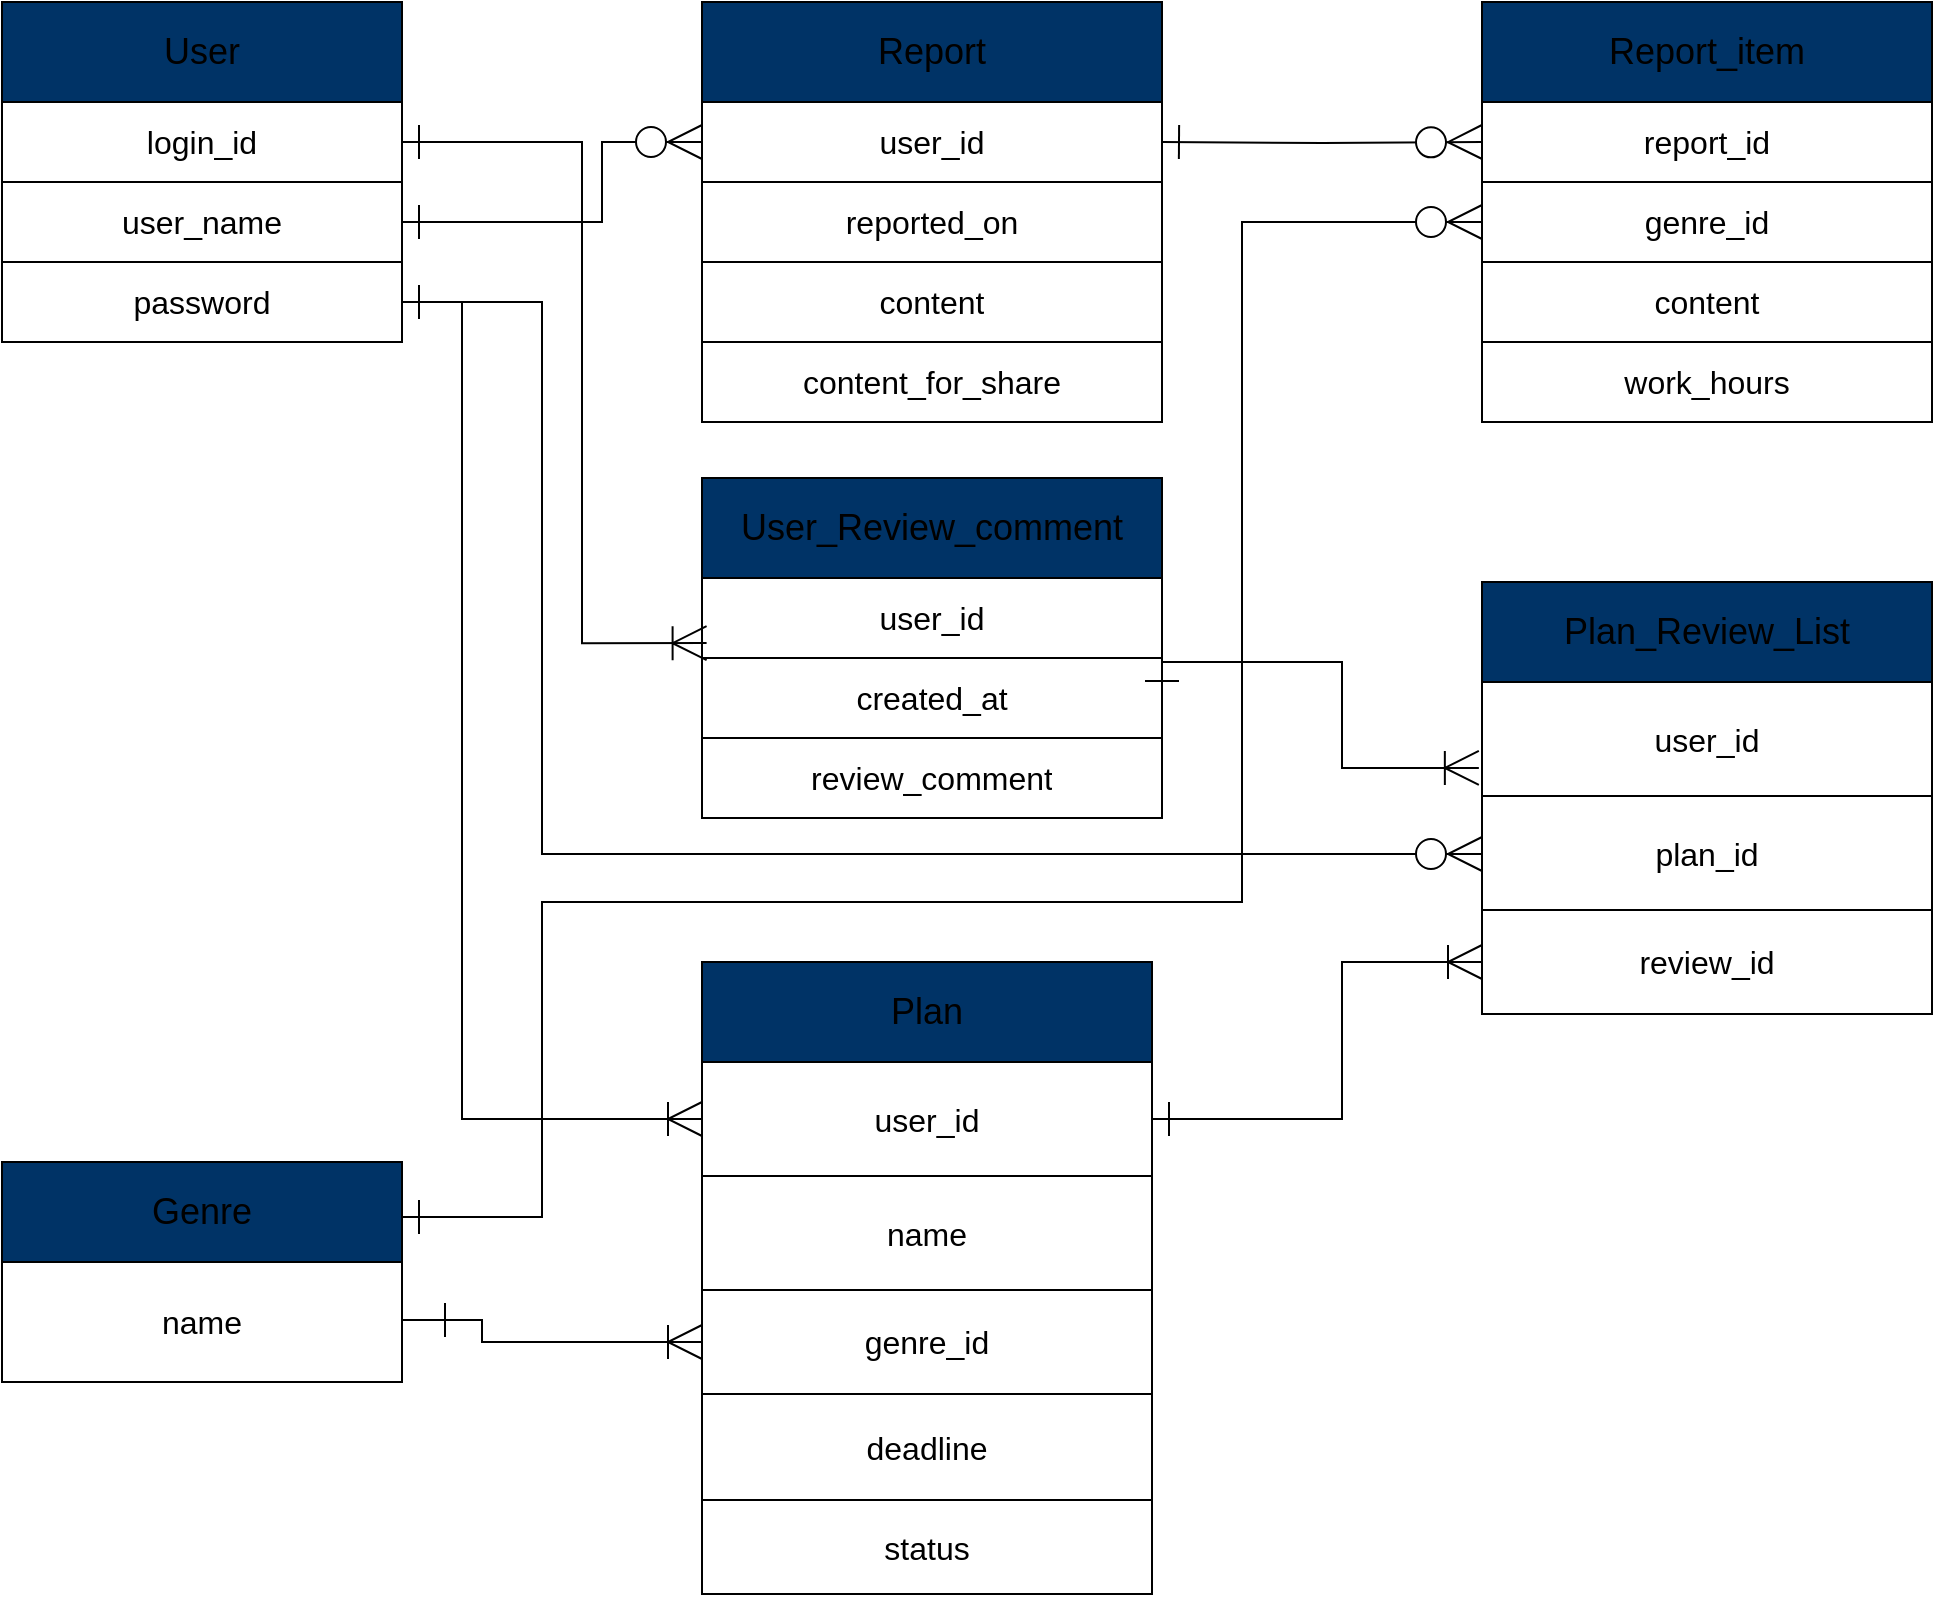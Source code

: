 <mxfile>
    <diagram id="1uGI5f0WbANmnv0fgUhK" name="ページ1">
        <mxGraphModel dx="575" dy="434" grid="1" gridSize="10" guides="1" tooltips="1" connect="1" arrows="1" fold="1" page="1" pageScale="1" pageWidth="827" pageHeight="1169" math="0" shadow="0">
            <root>
                <mxCell id="0"/>
                <mxCell id="1" parent="0"/>
                <mxCell id="25" value="&lt;font style=&quot;font-size: 18px&quot;&gt;User&lt;/font&gt;" style="shape=table;html=1;whiteSpace=wrap;startSize=50;container=1;collapsible=0;childLayout=tableLayout;fillColor=#003366;fontSize=17;" parent="1" vertex="1">
                    <mxGeometry x="40" y="210" width="200" height="170" as="geometry"/>
                </mxCell>
                <mxCell id="40" value="" style="shape=partialRectangle;html=1;whiteSpace=wrap;collapsible=0;dropTarget=0;pointerEvents=0;fillColor=none;top=0;left=0;bottom=0;right=0;points=[[0,0.5],[1,0.5]];portConstraint=eastwest;fontSize=14;" parent="25" vertex="1">
                    <mxGeometry y="50" width="200" height="40" as="geometry"/>
                </mxCell>
                <mxCell id="41" value="&lt;font style=&quot;font-size: 16px;&quot;&gt;login_id&lt;/font&gt;" style="shape=partialRectangle;html=1;whiteSpace=wrap;connectable=0;overflow=hidden;fillColor=none;top=0;left=0;bottom=0;right=0;fontSize=16;" parent="40" vertex="1">
                    <mxGeometry width="200" height="40" as="geometry"/>
                </mxCell>
                <mxCell id="26" value="" style="shape=partialRectangle;html=1;whiteSpace=wrap;collapsible=0;dropTarget=0;pointerEvents=0;fillColor=none;top=0;left=0;bottom=0;right=0;points=[[0,0.5],[1,0.5]];portConstraint=eastwest;" parent="25" vertex="1">
                    <mxGeometry y="90" width="200" height="40" as="geometry"/>
                </mxCell>
                <mxCell id="27" value="&lt;font style=&quot;font-size: 16px;&quot;&gt;user_name&lt;/font&gt;" style="shape=partialRectangle;html=1;whiteSpace=wrap;connectable=0;overflow=hidden;fillColor=none;top=0;left=0;bottom=0;right=0;fontSize=16;" parent="26" vertex="1">
                    <mxGeometry width="200" height="40" as="geometry"/>
                </mxCell>
                <mxCell id="28" value="" style="shape=partialRectangle;html=1;whiteSpace=wrap;collapsible=0;dropTarget=0;pointerEvents=0;fillColor=none;top=0;left=0;bottom=0;right=0;points=[[0,0.5],[1,0.5]];portConstraint=eastwest;" parent="25" vertex="1">
                    <mxGeometry y="130" width="200" height="40" as="geometry"/>
                </mxCell>
                <mxCell id="29" value="&lt;font style=&quot;font-size: 16px;&quot;&gt;password&lt;/font&gt;" style="shape=partialRectangle;html=1;whiteSpace=wrap;connectable=0;overflow=hidden;fillColor=none;top=0;left=0;bottom=0;right=0;fontSize=16;" parent="28" vertex="1">
                    <mxGeometry width="200" height="40" as="geometry"/>
                </mxCell>
                <mxCell id="48" value="&lt;font style=&quot;font-size: 18px&quot;&gt;Report_item&lt;/font&gt;" style="shape=table;html=1;whiteSpace=wrap;startSize=50;container=1;collapsible=0;childLayout=tableLayout;fillColor=#003366;rounded=0;" parent="1" vertex="1">
                    <mxGeometry x="780" y="210" width="225" height="210" as="geometry"/>
                </mxCell>
                <mxCell id="49" value="" style="shape=partialRectangle;html=1;whiteSpace=wrap;collapsible=0;dropTarget=0;pointerEvents=0;fillColor=none;top=0;left=0;bottom=0;right=0;points=[[0,0.5],[1,0.5]];portConstraint=eastwest;" parent="48" vertex="1">
                    <mxGeometry y="50" width="225" height="40" as="geometry"/>
                </mxCell>
                <mxCell id="50" value="report_id" style="shape=partialRectangle;html=1;whiteSpace=wrap;connectable=0;overflow=hidden;fillColor=none;top=0;left=0;bottom=0;right=0;fontSize=16;" parent="49" vertex="1">
                    <mxGeometry width="225" height="40" as="geometry"/>
                </mxCell>
                <mxCell id="51" value="" style="shape=partialRectangle;html=1;whiteSpace=wrap;collapsible=0;dropTarget=0;pointerEvents=0;fillColor=none;top=0;left=0;bottom=0;right=0;points=[[0,0.5],[1,0.5]];portConstraint=eastwest;" parent="48" vertex="1">
                    <mxGeometry y="90" width="225" height="40" as="geometry"/>
                </mxCell>
                <mxCell id="52" value="&lt;span style=&quot;font-size: 16px&quot;&gt;genre_id&lt;/span&gt;" style="shape=partialRectangle;html=1;whiteSpace=wrap;connectable=0;overflow=hidden;fillColor=none;top=0;left=0;bottom=0;right=0;fontSize=16;" parent="51" vertex="1">
                    <mxGeometry width="225" height="40" as="geometry"/>
                </mxCell>
                <mxCell id="53" value="" style="shape=partialRectangle;html=1;whiteSpace=wrap;collapsible=0;dropTarget=0;pointerEvents=0;fillColor=none;top=0;left=0;bottom=0;right=0;points=[[0,0.5],[1,0.5]];portConstraint=eastwest;" parent="48" vertex="1">
                    <mxGeometry y="130" width="225" height="40" as="geometry"/>
                </mxCell>
                <mxCell id="54" value="&lt;font style=&quot;font-size: 16px&quot;&gt;content&lt;/font&gt;" style="shape=partialRectangle;html=1;whiteSpace=wrap;connectable=0;overflow=hidden;fillColor=none;top=0;left=0;bottom=0;right=0;fontSize=16;" parent="53" vertex="1">
                    <mxGeometry width="225" height="40" as="geometry"/>
                </mxCell>
                <mxCell id="62" value="" style="shape=partialRectangle;html=1;whiteSpace=wrap;collapsible=0;dropTarget=0;pointerEvents=0;fillColor=none;top=0;left=0;bottom=0;right=0;points=[[0,0.5],[1,0.5]];portConstraint=eastwest;" parent="48" vertex="1">
                    <mxGeometry y="170" width="225" height="40" as="geometry"/>
                </mxCell>
                <mxCell id="63" value="&lt;font style=&quot;font-size: 16px;&quot;&gt;work_hours&lt;/font&gt;" style="shape=partialRectangle;html=1;whiteSpace=wrap;connectable=0;overflow=hidden;fillColor=none;top=0;left=0;bottom=0;right=0;fontSize=16;" parent="62" vertex="1">
                    <mxGeometry width="225" height="40" as="geometry"/>
                </mxCell>
                <mxCell id="55" value="&lt;span style=&quot;font-size: 18px&quot;&gt;Report&lt;/span&gt;" style="shape=table;html=1;whiteSpace=wrap;startSize=50;container=1;collapsible=0;childLayout=tableLayout;fillColor=#003366;" parent="1" vertex="1">
                    <mxGeometry x="390" y="210" width="230" height="210" as="geometry"/>
                </mxCell>
                <mxCell id="56" value="" style="shape=partialRectangle;html=1;whiteSpace=wrap;collapsible=0;dropTarget=0;pointerEvents=0;fillColor=none;top=0;left=0;bottom=0;right=0;points=[[0,0.5],[1,0.5]];portConstraint=eastwest;" parent="55" vertex="1">
                    <mxGeometry y="50" width="230" height="40" as="geometry"/>
                </mxCell>
                <mxCell id="57" value="&lt;font style=&quot;font-size: 16px;&quot;&gt;user_id&lt;/font&gt;" style="shape=partialRectangle;html=1;whiteSpace=wrap;connectable=0;overflow=hidden;fillColor=none;top=0;left=0;bottom=0;right=0;fontSize=16;" parent="56" vertex="1">
                    <mxGeometry width="230" height="40" as="geometry">
                        <mxRectangle width="230" height="40" as="alternateBounds"/>
                    </mxGeometry>
                </mxCell>
                <mxCell id="58" value="" style="shape=partialRectangle;html=1;whiteSpace=wrap;collapsible=0;dropTarget=0;pointerEvents=0;fillColor=none;top=0;left=0;bottom=0;right=0;points=[[0,0.5],[1,0.5]];portConstraint=eastwest;" parent="55" vertex="1">
                    <mxGeometry y="90" width="230" height="40" as="geometry"/>
                </mxCell>
                <mxCell id="59" value="&lt;font style=&quot;font-size: 16px&quot;&gt;reported_on&lt;/font&gt;" style="shape=partialRectangle;html=1;whiteSpace=wrap;connectable=0;overflow=hidden;fillColor=none;top=0;left=0;bottom=0;right=0;fontSize=16;" parent="58" vertex="1">
                    <mxGeometry width="230" height="40" as="geometry">
                        <mxRectangle width="230" height="40" as="alternateBounds"/>
                    </mxGeometry>
                </mxCell>
                <mxCell id="60" value="" style="shape=partialRectangle;html=1;whiteSpace=wrap;collapsible=0;dropTarget=0;pointerEvents=0;fillColor=none;top=0;left=0;bottom=0;right=0;points=[[0,0.5],[1,0.5]];portConstraint=eastwest;" parent="55" vertex="1">
                    <mxGeometry y="130" width="230" height="40" as="geometry"/>
                </mxCell>
                <mxCell id="61" value="&lt;font style=&quot;font-size: 16px&quot;&gt;content&lt;/font&gt;" style="shape=partialRectangle;html=1;whiteSpace=wrap;connectable=0;overflow=hidden;fillColor=none;top=0;left=0;bottom=0;right=0;fontSize=16;" parent="60" vertex="1">
                    <mxGeometry width="230" height="40" as="geometry">
                        <mxRectangle width="230" height="40" as="alternateBounds"/>
                    </mxGeometry>
                </mxCell>
                <mxCell id="131" value="" style="shape=partialRectangle;html=1;whiteSpace=wrap;collapsible=0;dropTarget=0;pointerEvents=0;fillColor=none;top=0;left=0;bottom=0;right=0;points=[[0,0.5],[1,0.5]];portConstraint=eastwest;" vertex="1" parent="55">
                    <mxGeometry y="170" width="230" height="40" as="geometry"/>
                </mxCell>
                <mxCell id="132" value="&lt;font style=&quot;font-size: 16px&quot;&gt;content_for_share&lt;/font&gt;" style="shape=partialRectangle;html=1;whiteSpace=wrap;connectable=0;overflow=hidden;fillColor=none;top=0;left=0;bottom=0;right=0;fontSize=16;" vertex="1" parent="131">
                    <mxGeometry width="230" height="40" as="geometry">
                        <mxRectangle width="230" height="40" as="alternateBounds"/>
                    </mxGeometry>
                </mxCell>
                <mxCell id="66" value="&lt;font style=&quot;font-size: 18px&quot;&gt;User_Review_comment&lt;/font&gt;" style="shape=table;html=1;whiteSpace=wrap;startSize=50;container=1;collapsible=0;childLayout=tableLayout;fillColor=#003366;" parent="1" vertex="1">
                    <mxGeometry x="390" y="448" width="230" height="170" as="geometry"/>
                </mxCell>
                <mxCell id="67" value="" style="shape=partialRectangle;html=1;whiteSpace=wrap;collapsible=0;dropTarget=0;pointerEvents=0;fillColor=none;top=0;left=0;bottom=0;right=0;points=[[0,0.5],[1,0.5]];portConstraint=eastwest;" parent="66" vertex="1">
                    <mxGeometry y="50" width="230" height="40" as="geometry"/>
                </mxCell>
                <mxCell id="68" value="&lt;font style=&quot;font-size: 16px;&quot;&gt;user_id&lt;/font&gt;" style="shape=partialRectangle;html=1;whiteSpace=wrap;connectable=0;overflow=hidden;fillColor=none;top=0;left=0;bottom=0;right=0;fontSize=16;" parent="67" vertex="1">
                    <mxGeometry width="230" height="40" as="geometry">
                        <mxRectangle width="230" height="40" as="alternateBounds"/>
                    </mxGeometry>
                </mxCell>
                <mxCell id="69" value="" style="shape=partialRectangle;html=1;whiteSpace=wrap;collapsible=0;dropTarget=0;pointerEvents=0;fillColor=none;top=0;left=0;bottom=0;right=0;points=[[0,0.5],[1,0.5]];portConstraint=eastwest;" parent="66" vertex="1">
                    <mxGeometry y="90" width="230" height="40" as="geometry"/>
                </mxCell>
                <mxCell id="70" value="&lt;font style=&quot;font-size: 16px;&quot;&gt;created_at&lt;/font&gt;" style="shape=partialRectangle;html=1;whiteSpace=wrap;connectable=0;overflow=hidden;fillColor=none;top=0;left=0;bottom=0;right=0;fontSize=16;" parent="69" vertex="1">
                    <mxGeometry width="230" height="40" as="geometry">
                        <mxRectangle width="230" height="40" as="alternateBounds"/>
                    </mxGeometry>
                </mxCell>
                <mxCell id="71" value="" style="shape=partialRectangle;html=1;whiteSpace=wrap;collapsible=0;dropTarget=0;pointerEvents=0;fillColor=none;top=0;left=0;bottom=0;right=0;points=[[0,0.5],[1,0.5]];portConstraint=eastwest;" parent="66" vertex="1">
                    <mxGeometry y="130" width="230" height="40" as="geometry"/>
                </mxCell>
                <mxCell id="72" value="&lt;font style=&quot;font-size: 16px;&quot;&gt;review_comment&lt;/font&gt;" style="shape=partialRectangle;html=1;whiteSpace=wrap;connectable=0;overflow=hidden;fillColor=none;top=0;left=0;bottom=0;right=0;fontSize=16;" parent="71" vertex="1">
                    <mxGeometry width="230" height="40" as="geometry">
                        <mxRectangle width="230" height="40" as="alternateBounds"/>
                    </mxGeometry>
                </mxCell>
                <mxCell id="73" value="&lt;font style=&quot;font-size: 18px&quot;&gt;Plan&lt;/font&gt;" style="shape=table;html=1;whiteSpace=wrap;startSize=50;container=1;collapsible=0;childLayout=tableLayout;fillColor=#003366;rounded=0;" parent="1" vertex="1">
                    <mxGeometry x="390" y="690" width="225" height="316" as="geometry"/>
                </mxCell>
                <mxCell id="88" value="" style="shape=partialRectangle;html=1;whiteSpace=wrap;collapsible=0;dropTarget=0;pointerEvents=0;fillColor=none;top=0;left=0;bottom=0;right=0;points=[[0,0.5],[1,0.5]];portConstraint=eastwest;" parent="73" vertex="1">
                    <mxGeometry y="50" width="225" height="57" as="geometry"/>
                </mxCell>
                <mxCell id="89" value="&lt;font style=&quot;font-size: 16px&quot;&gt;user_id&lt;/font&gt;" style="shape=partialRectangle;html=1;whiteSpace=wrap;connectable=0;overflow=hidden;fillColor=none;top=0;left=0;bottom=0;right=0;fontSize=16;" parent="88" vertex="1">
                    <mxGeometry width="225" height="57" as="geometry">
                        <mxRectangle width="225" height="57" as="alternateBounds"/>
                    </mxGeometry>
                </mxCell>
                <mxCell id="74" value="" style="shape=partialRectangle;html=1;whiteSpace=wrap;collapsible=0;dropTarget=0;pointerEvents=0;fillColor=none;top=0;left=0;bottom=0;right=0;points=[[0,0.5],[1,0.5]];portConstraint=eastwest;" parent="73" vertex="1">
                    <mxGeometry y="107" width="225" height="57" as="geometry"/>
                </mxCell>
                <mxCell id="75" value="&lt;font style=&quot;font-size: 16px&quot;&gt;name&lt;/font&gt;" style="shape=partialRectangle;html=1;whiteSpace=wrap;connectable=0;overflow=hidden;fillColor=none;top=0;left=0;bottom=0;right=0;fontSize=16;" parent="74" vertex="1">
                    <mxGeometry width="225" height="57" as="geometry">
                        <mxRectangle width="225" height="57" as="alternateBounds"/>
                    </mxGeometry>
                </mxCell>
                <mxCell id="76" value="" style="shape=partialRectangle;html=1;whiteSpace=wrap;collapsible=0;dropTarget=0;pointerEvents=0;fillColor=none;top=0;left=0;bottom=0;right=0;points=[[0,0.5],[1,0.5]];portConstraint=eastwest;" parent="73" vertex="1">
                    <mxGeometry y="164" width="225" height="52" as="geometry"/>
                </mxCell>
                <mxCell id="77" value="&lt;span style=&quot;font-size: 16px&quot;&gt;genre_id&lt;/span&gt;" style="shape=partialRectangle;html=1;whiteSpace=wrap;connectable=0;overflow=hidden;fillColor=none;top=0;left=0;bottom=0;right=0;fontSize=16;" parent="76" vertex="1">
                    <mxGeometry width="225" height="52" as="geometry">
                        <mxRectangle width="225" height="52" as="alternateBounds"/>
                    </mxGeometry>
                </mxCell>
                <mxCell id="82" value="" style="shape=partialRectangle;html=1;whiteSpace=wrap;collapsible=0;dropTarget=0;pointerEvents=0;fillColor=none;top=0;left=0;bottom=0;right=0;points=[[0,0.5],[1,0.5]];portConstraint=eastwest;" parent="73" vertex="1">
                    <mxGeometry y="216" width="225" height="53" as="geometry"/>
                </mxCell>
                <mxCell id="83" value="&lt;font style=&quot;font-size: 16px&quot;&gt;deadline&lt;/font&gt;" style="shape=partialRectangle;html=1;whiteSpace=wrap;connectable=0;overflow=hidden;fillColor=none;top=0;left=0;bottom=0;right=0;fontSize=16;" parent="82" vertex="1">
                    <mxGeometry width="225" height="53" as="geometry">
                        <mxRectangle width="225" height="53" as="alternateBounds"/>
                    </mxGeometry>
                </mxCell>
                <mxCell id="80" value="" style="shape=partialRectangle;html=1;whiteSpace=wrap;collapsible=0;dropTarget=0;pointerEvents=0;fillColor=none;top=0;left=0;bottom=0;right=0;points=[[0,0.5],[1,0.5]];portConstraint=eastwest;" parent="73" vertex="1">
                    <mxGeometry y="269" width="225" height="47" as="geometry"/>
                </mxCell>
                <mxCell id="81" value="&lt;font style=&quot;font-size: 16px&quot;&gt;status&lt;/font&gt;" style="shape=partialRectangle;html=1;whiteSpace=wrap;connectable=0;overflow=hidden;fillColor=none;top=0;left=0;bottom=0;right=0;fontSize=16;" parent="80" vertex="1">
                    <mxGeometry width="225" height="47" as="geometry">
                        <mxRectangle width="225" height="47" as="alternateBounds"/>
                    </mxGeometry>
                </mxCell>
                <mxCell id="90" value="&lt;font style=&quot;font-size: 18px&quot;&gt;Plan_Review_List&lt;/font&gt;" style="shape=table;html=1;whiteSpace=wrap;startSize=50;container=1;collapsible=0;childLayout=tableLayout;fillColor=#003366;rounded=0;" parent="1" vertex="1">
                    <mxGeometry x="780" y="500" width="225" height="216" as="geometry"/>
                </mxCell>
                <mxCell id="91" value="" style="shape=partialRectangle;html=1;whiteSpace=wrap;collapsible=0;dropTarget=0;pointerEvents=0;fillColor=none;top=0;left=0;bottom=0;right=0;points=[[0,0.5],[1,0.5]];portConstraint=eastwest;" parent="90" vertex="1">
                    <mxGeometry y="50" width="225" height="57" as="geometry"/>
                </mxCell>
                <mxCell id="92" value="&lt;font style=&quot;font-size: 16px&quot;&gt;user_id&lt;/font&gt;" style="shape=partialRectangle;html=1;whiteSpace=wrap;connectable=0;overflow=hidden;fillColor=none;top=0;left=0;bottom=0;right=0;fontSize=16;" parent="91" vertex="1">
                    <mxGeometry width="225" height="57" as="geometry"/>
                </mxCell>
                <mxCell id="93" value="" style="shape=partialRectangle;html=1;whiteSpace=wrap;collapsible=0;dropTarget=0;pointerEvents=0;fillColor=none;top=0;left=0;bottom=0;right=0;points=[[0,0.5],[1,0.5]];portConstraint=eastwest;" parent="90" vertex="1">
                    <mxGeometry y="107" width="225" height="57" as="geometry"/>
                </mxCell>
                <mxCell id="94" value="&lt;font style=&quot;font-size: 16px&quot;&gt;plan_id&lt;/font&gt;" style="shape=partialRectangle;html=1;whiteSpace=wrap;connectable=0;overflow=hidden;fillColor=none;top=0;left=0;bottom=0;right=0;fontSize=16;" parent="93" vertex="1">
                    <mxGeometry width="225" height="57" as="geometry"/>
                </mxCell>
                <mxCell id="95" value="" style="shape=partialRectangle;html=1;whiteSpace=wrap;collapsible=0;dropTarget=0;pointerEvents=0;fillColor=none;top=0;left=0;bottom=0;right=0;points=[[0,0.5],[1,0.5]];portConstraint=eastwest;" parent="90" vertex="1">
                    <mxGeometry y="164" width="225" height="52" as="geometry"/>
                </mxCell>
                <mxCell id="96" value="&lt;span style=&quot;font-size: 16px&quot;&gt;review_id&lt;/span&gt;" style="shape=partialRectangle;html=1;whiteSpace=wrap;connectable=0;overflow=hidden;fillColor=none;top=0;left=0;bottom=0;right=0;fontSize=16;" parent="95" vertex="1">
                    <mxGeometry width="225" height="52" as="geometry"/>
                </mxCell>
                <mxCell id="126" style="edgeStyle=orthogonalEdgeStyle;rounded=0;orthogonalLoop=1;jettySize=auto;html=1;exitX=1;exitY=0.25;exitDx=0;exitDy=0;startArrow=ERone;startFill=0;startSize=15;endArrow=ERzeroToMany;endFill=1;endSize=15;strokeWidth=1;fontSize=16;entryX=0;entryY=0.5;entryDx=0;entryDy=0;" parent="1" source="105" target="51" edge="1">
                    <mxGeometry relative="1" as="geometry">
                        <mxPoint x="760.0" y="460" as="targetPoint"/>
                        <Array as="points">
                            <mxPoint x="310" y="817"/>
                            <mxPoint x="310" y="660"/>
                            <mxPoint x="660" y="660"/>
                            <mxPoint x="660" y="320"/>
                        </Array>
                    </mxGeometry>
                </mxCell>
                <mxCell id="105" value="&lt;span style=&quot;font-size: 18px&quot;&gt;Genre&lt;/span&gt;" style="shape=table;html=1;whiteSpace=wrap;startSize=50;container=1;collapsible=0;childLayout=tableLayout;fillColor=#003366;rounded=0;" parent="1" vertex="1">
                    <mxGeometry x="40" y="790" width="200" height="110" as="geometry"/>
                </mxCell>
                <mxCell id="106" value="" style="shape=partialRectangle;html=1;whiteSpace=wrap;collapsible=0;dropTarget=0;pointerEvents=0;fillColor=none;top=0;left=0;bottom=0;right=0;points=[[0,0.5],[1,0.5]];portConstraint=eastwest;" parent="105" vertex="1">
                    <mxGeometry y="50" width="200" height="60" as="geometry"/>
                </mxCell>
                <mxCell id="107" value="&lt;font style=&quot;font-size: 16px&quot;&gt;name&lt;/font&gt;" style="shape=partialRectangle;html=1;whiteSpace=wrap;connectable=0;overflow=hidden;fillColor=none;top=0;left=0;bottom=0;right=0;fontSize=16;" parent="106" vertex="1">
                    <mxGeometry width="200" height="60" as="geometry"/>
                </mxCell>
                <mxCell id="117" style="edgeStyle=orthogonalEdgeStyle;rounded=0;orthogonalLoop=1;jettySize=auto;html=1;exitX=1;exitY=0.5;exitDx=0;exitDy=0;entryX=0;entryY=0.5;entryDx=0;entryDy=0;fontSize=16;endArrow=ERzeroToMany;endFill=1;strokeWidth=1;endSize=15;startArrow=ERone;startFill=0;startSize=15;" parent="1" source="26" target="56" edge="1">
                    <mxGeometry relative="1" as="geometry">
                        <Array as="points">
                            <mxPoint x="340" y="320"/>
                            <mxPoint x="340" y="280"/>
                        </Array>
                    </mxGeometry>
                </mxCell>
                <mxCell id="120" style="edgeStyle=orthogonalEdgeStyle;rounded=0;orthogonalLoop=1;jettySize=auto;html=1;exitX=1;exitY=0.5;exitDx=0;exitDy=0;entryX=0;entryY=0.5;entryDx=0;entryDy=0;fontSize=16;endArrow=ERzeroToMany;endFill=1;strokeWidth=1;endSize=15;startArrow=ERone;startFill=0;startSize=15;" parent="1" target="49" edge="1">
                    <mxGeometry relative="1" as="geometry">
                        <mxPoint x="620" y="280" as="sourcePoint"/>
                        <mxPoint x="770" y="280" as="targetPoint"/>
                    </mxGeometry>
                </mxCell>
                <mxCell id="124" style="edgeStyle=orthogonalEdgeStyle;rounded=0;orthogonalLoop=1;jettySize=auto;html=1;entryX=0;entryY=0.5;entryDx=0;entryDy=0;startArrow=ERone;startFill=0;startSize=15;endArrow=ERoneToMany;endFill=0;endSize=15;strokeWidth=1;fontSize=16;" parent="1" target="76" edge="1">
                    <mxGeometry relative="1" as="geometry">
                        <Array as="points">
                            <mxPoint x="240" y="869"/>
                            <mxPoint x="280" y="869"/>
                            <mxPoint x="280" y="880"/>
                        </Array>
                        <mxPoint x="270" y="869" as="sourcePoint"/>
                    </mxGeometry>
                </mxCell>
                <mxCell id="125" style="edgeStyle=orthogonalEdgeStyle;rounded=0;orthogonalLoop=1;jettySize=auto;html=1;exitX=1;exitY=0.5;exitDx=0;exitDy=0;startArrow=ERone;startFill=0;startSize=15;endArrow=ERzeroToMany;endFill=1;endSize=15;strokeWidth=1;fontSize=16;" parent="1" source="28" target="93" edge="1">
                    <mxGeometry relative="1" as="geometry">
                        <mxPoint x="650" y="740" as="targetPoint"/>
                        <Array as="points">
                            <mxPoint x="310" y="360"/>
                            <mxPoint x="310" y="636"/>
                        </Array>
                    </mxGeometry>
                </mxCell>
                <mxCell id="127" style="edgeStyle=orthogonalEdgeStyle;rounded=0;orthogonalLoop=1;jettySize=auto;html=1;exitX=1;exitY=0.5;exitDx=0;exitDy=0;entryX=-0.007;entryY=0.754;entryDx=0;entryDy=0;entryPerimeter=0;startArrow=ERone;startFill=0;startSize=15;endArrow=ERoneToMany;endFill=0;endSize=15;strokeWidth=1;fontSize=16;" parent="1" source="69" target="91" edge="1">
                    <mxGeometry relative="1" as="geometry">
                        <Array as="points">
                            <mxPoint x="710" y="540"/>
                            <mxPoint x="710" y="593"/>
                        </Array>
                    </mxGeometry>
                </mxCell>
                <mxCell id="128" style="edgeStyle=orthogonalEdgeStyle;rounded=0;orthogonalLoop=1;jettySize=auto;html=1;exitX=1;exitY=0.5;exitDx=0;exitDy=0;startArrow=ERone;startFill=0;startSize=15;endArrow=ERoneToMany;endFill=0;endSize=15;strokeWidth=1;fontSize=16;" parent="1" source="88" target="95" edge="1">
                    <mxGeometry relative="1" as="geometry">
                        <Array as="points">
                            <mxPoint x="710" y="768"/>
                            <mxPoint x="710" y="690"/>
                        </Array>
                    </mxGeometry>
                </mxCell>
                <mxCell id="129" style="edgeStyle=orthogonalEdgeStyle;rounded=0;orthogonalLoop=1;jettySize=auto;html=1;exitX=1;exitY=0.5;exitDx=0;exitDy=0;entryX=0.01;entryY=-0.186;entryDx=0;entryDy=0;entryPerimeter=0;startArrow=ERone;startFill=0;startSize=15;endArrow=ERoneToMany;endFill=0;endSize=15;strokeWidth=1;fontSize=16;" parent="1" source="40" target="69" edge="1">
                    <mxGeometry relative="1" as="geometry">
                        <Array as="points">
                            <mxPoint x="330" y="280"/>
                            <mxPoint x="330" y="531"/>
                        </Array>
                    </mxGeometry>
                </mxCell>
                <mxCell id="130" style="edgeStyle=orthogonalEdgeStyle;rounded=0;orthogonalLoop=1;jettySize=auto;html=1;exitX=1;exitY=0.5;exitDx=0;exitDy=0;entryX=0;entryY=0.5;entryDx=0;entryDy=0;startArrow=ERone;startFill=0;startSize=15;endArrow=ERoneToMany;endFill=0;endSize=15;strokeWidth=1;fontSize=16;" parent="1" source="28" target="88" edge="1">
                    <mxGeometry relative="1" as="geometry">
                        <Array as="points">
                            <mxPoint x="270" y="360"/>
                            <mxPoint x="270" y="769"/>
                        </Array>
                    </mxGeometry>
                </mxCell>
            </root>
        </mxGraphModel>
    </diagram>
</mxfile>